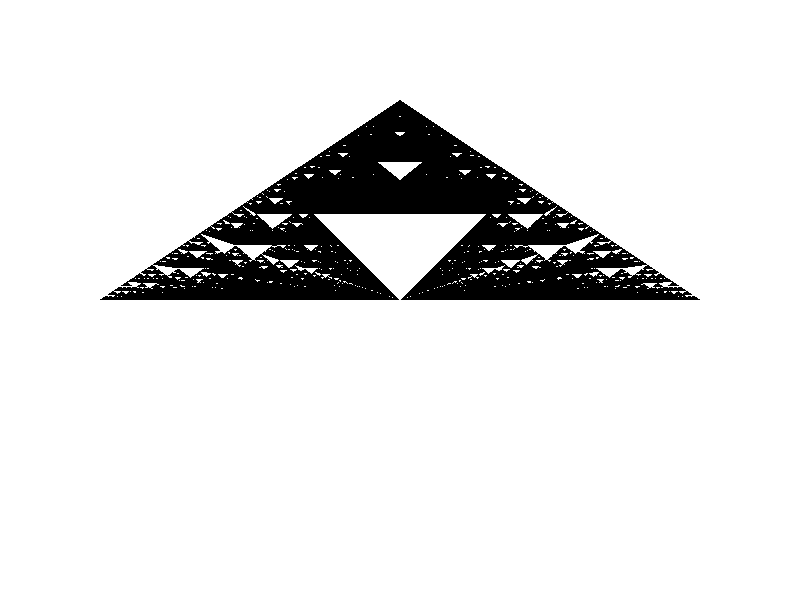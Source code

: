 // Ejemplos de texturas con fractales en Pov-ray
//https://www.povray.org/documentation/view/3.6.1/377/
// http://www.f-lohmueller.de/pov_tut/tex/tex_760e.htm


camera {
location <0,0,-3> look_at 0
}

sky_sphere { pigment { color rgb 1 } } 
light_source {< 20, 10, -50> color rgb <1,1,1> }


//Pigmento Mandel. Caso base
//sphere{0,1	 	
//	pigment{ mandel 50 exponent 2 //2...33
//	         scale 0.60 translate<0.3,0,0>
//	         color_map{[0.00 color rgb <0.5,0,0.25>]
//	                   [0.08 color rgb <0.8,0,0.10>]
//	                   [0.20 color rgb <1,0.4,0>]
//	                   [0.30 color rgb <1,0.7,0>]
//	                   [1.0 color rgb <1,1,1>]}
//	        } 
//}

////Pigmento Mandel. Aplicación normal
//sphere{0,1	 	
//	pigment{ color rgb <1,1,1>}
//	normal { mandel 125  //Número máximo de iteraciones
//	         scale 0.50 translate<0.15,0,0>
//		} 
//}


////Pigmento Julia. Caso base
//sphere{0,1	 	
//pigment{ julia <0.360, 0.250>, 20
//         interior 1, 1  
//         scale 0.60
//         color_map{[0.0 color rgb <0,0,0>]
//                   [0.2 color rgb <1,0,0>]
//                   [0.4 color rgb <1,1,0>]
//                   [1.0 color rgb <1,1,1>]
//                   [1.0 color rgb <0,0,0>]}
//        } // end of pigment
//}


////Pigmento Julia. Aplicación normal
//sphere{0,1	 	
//	pigment{ color rgb <1,1,1>}
//	normal { julia <0.360, 0.250>, 20
//	         scale 0.50
//		} 
//}

#macro sierpinski(s, base_center, recursion_depth)
    #if (recursion_depth > 0)
        union {        
            sierpinski(s / 2, base_center + s/2*y,      recursion_depth - 1)
            sierpinski(s / 2, base_center - s/2*(x+z),  recursion_depth - 1)
            sierpinski(s / 2, base_center - s/2*(x-z),  recursion_depth - 1)
            sierpinski(s / 2, base_center - s/2*(-x+z), recursion_depth - 1)
            sierpinski(s / 2, base_center - s/2*(-x-z), recursion_depth - 1)
        }
    #else
        difference{
            box { <1,1,1>, <-1,0,-1> }
            plane{ x-y,  -sqrt(2)/2}
            plane{ -x-y, -sqrt(2)/2}
            plane{ z-y,  -sqrt(2)/2}
            plane{ -z-y, -sqrt(2)/2}
            scale s*1.0
            translate base_center             
        }     
    #end
#end

object{sierpinski(1,0,6)}
